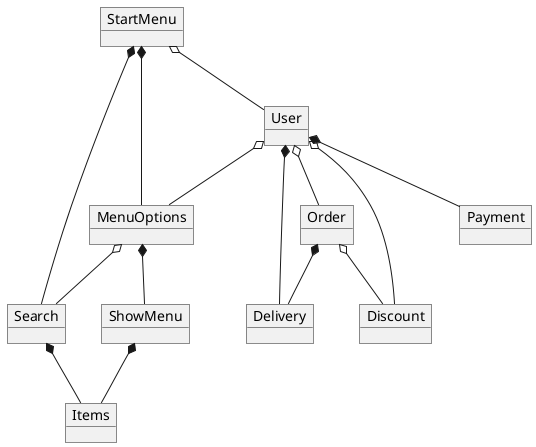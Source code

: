 @startuml
'https://plantuml.com/object-diagram

object StartMenu
object User
object MenuOptions
object Search
object Order
object Delivery
object Discount
object Payment
object ShowMenu
object Items

StartMenu o-- User
StartMenu *-- MenuOptions
StartMenu *-- Search

Search *-- Items

MenuOptions o-- Search
MenuOptions *-- ShowMenu

ShowMenu *-- Items

User *-- Payment
User o-- Discount
User o-- Order
User *-- Delivery
User o-- MenuOptions

Order *-- Delivery
Order o-- Discount

@enduml

extends <|-- (is-a)
composition *-- (must-have)
Aggregation o-- (can-have)
Associering <--
